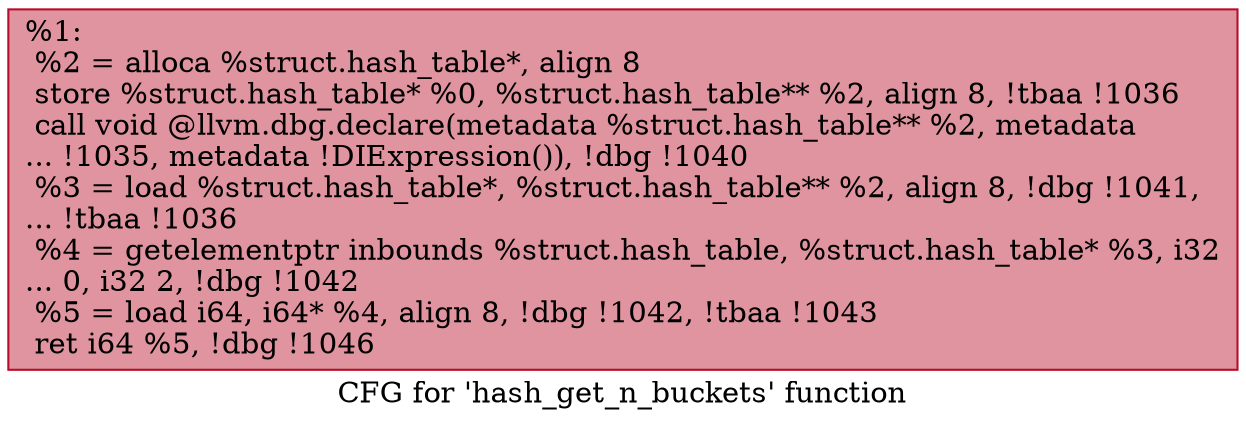 digraph "CFG for 'hash_get_n_buckets' function" {
	label="CFG for 'hash_get_n_buckets' function";

	Node0x21c6e40 [shape=record,color="#b70d28ff", style=filled, fillcolor="#b70d2870",label="{%1:\l  %2 = alloca %struct.hash_table*, align 8\l  store %struct.hash_table* %0, %struct.hash_table** %2, align 8, !tbaa !1036\l  call void @llvm.dbg.declare(metadata %struct.hash_table** %2, metadata\l... !1035, metadata !DIExpression()), !dbg !1040\l  %3 = load %struct.hash_table*, %struct.hash_table** %2, align 8, !dbg !1041,\l... !tbaa !1036\l  %4 = getelementptr inbounds %struct.hash_table, %struct.hash_table* %3, i32\l... 0, i32 2, !dbg !1042\l  %5 = load i64, i64* %4, align 8, !dbg !1042, !tbaa !1043\l  ret i64 %5, !dbg !1046\l}"];
}
